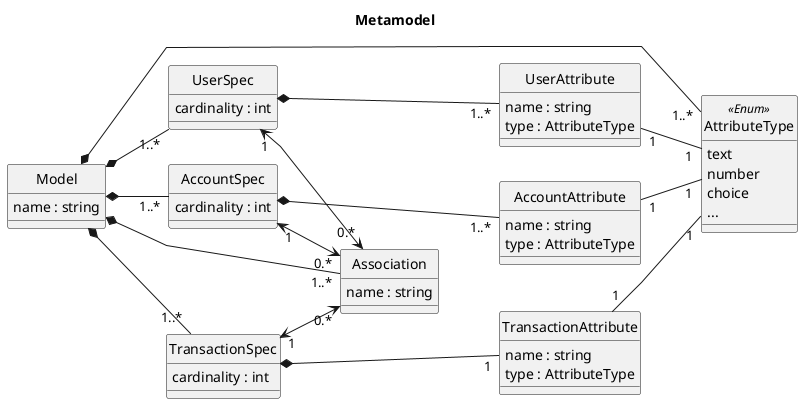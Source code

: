 @startuml metamodel.png

left to right direction

skinparam linetype polyline
' skinparam linetype ortho
skinparam monochrome true
skinparam packageStyle rect
skinparam shadowing false

' skinparam nodesep 5
' skinparam ranksep 80
' skinparam padding 2
' !pragma ratio 0.2

title Metamodel

class Model {
    name : string
}

class UserSpec {
    cardinality : int
}

class UserAttribute {
    name : string
    type : AttributeType
}

class AccountSpec {
    cardinality : int
}

class AccountAttribute {
    name : string
    type : AttributeType
}

class TransactionSpec {
    cardinality : int
}

class TransactionAttribute {
    name : string
    type : AttributeType
}

class Association {
    name : string
}

class AttributeType <<Enum>> {
    text
    number
    choice
    ...
}

Model *--- "1..*" AttributeType

Model *-- "1..*" UserSpec
UserSpec *--- "1..*" UserAttribute
UserAttribute "1" -- "1" AttributeType

Model *-- "1..*" AccountSpec
AccountSpec *--- "1..*" AccountAttribute
AccountAttribute "1" -- "1" AttributeType

Model *-- "1..*" TransactionSpec
TransactionSpec *--- "1" TransactionAttribute
TransactionAttribute "1" -- "1" AttributeType

Model *--- "1..*" Association
UserSpec "1" <--> "0.*" Association
AccountSpec "1" <--> "0.*" Association
TransactionSpec "1" <--> "0.*" Association

hide circle

@enduml